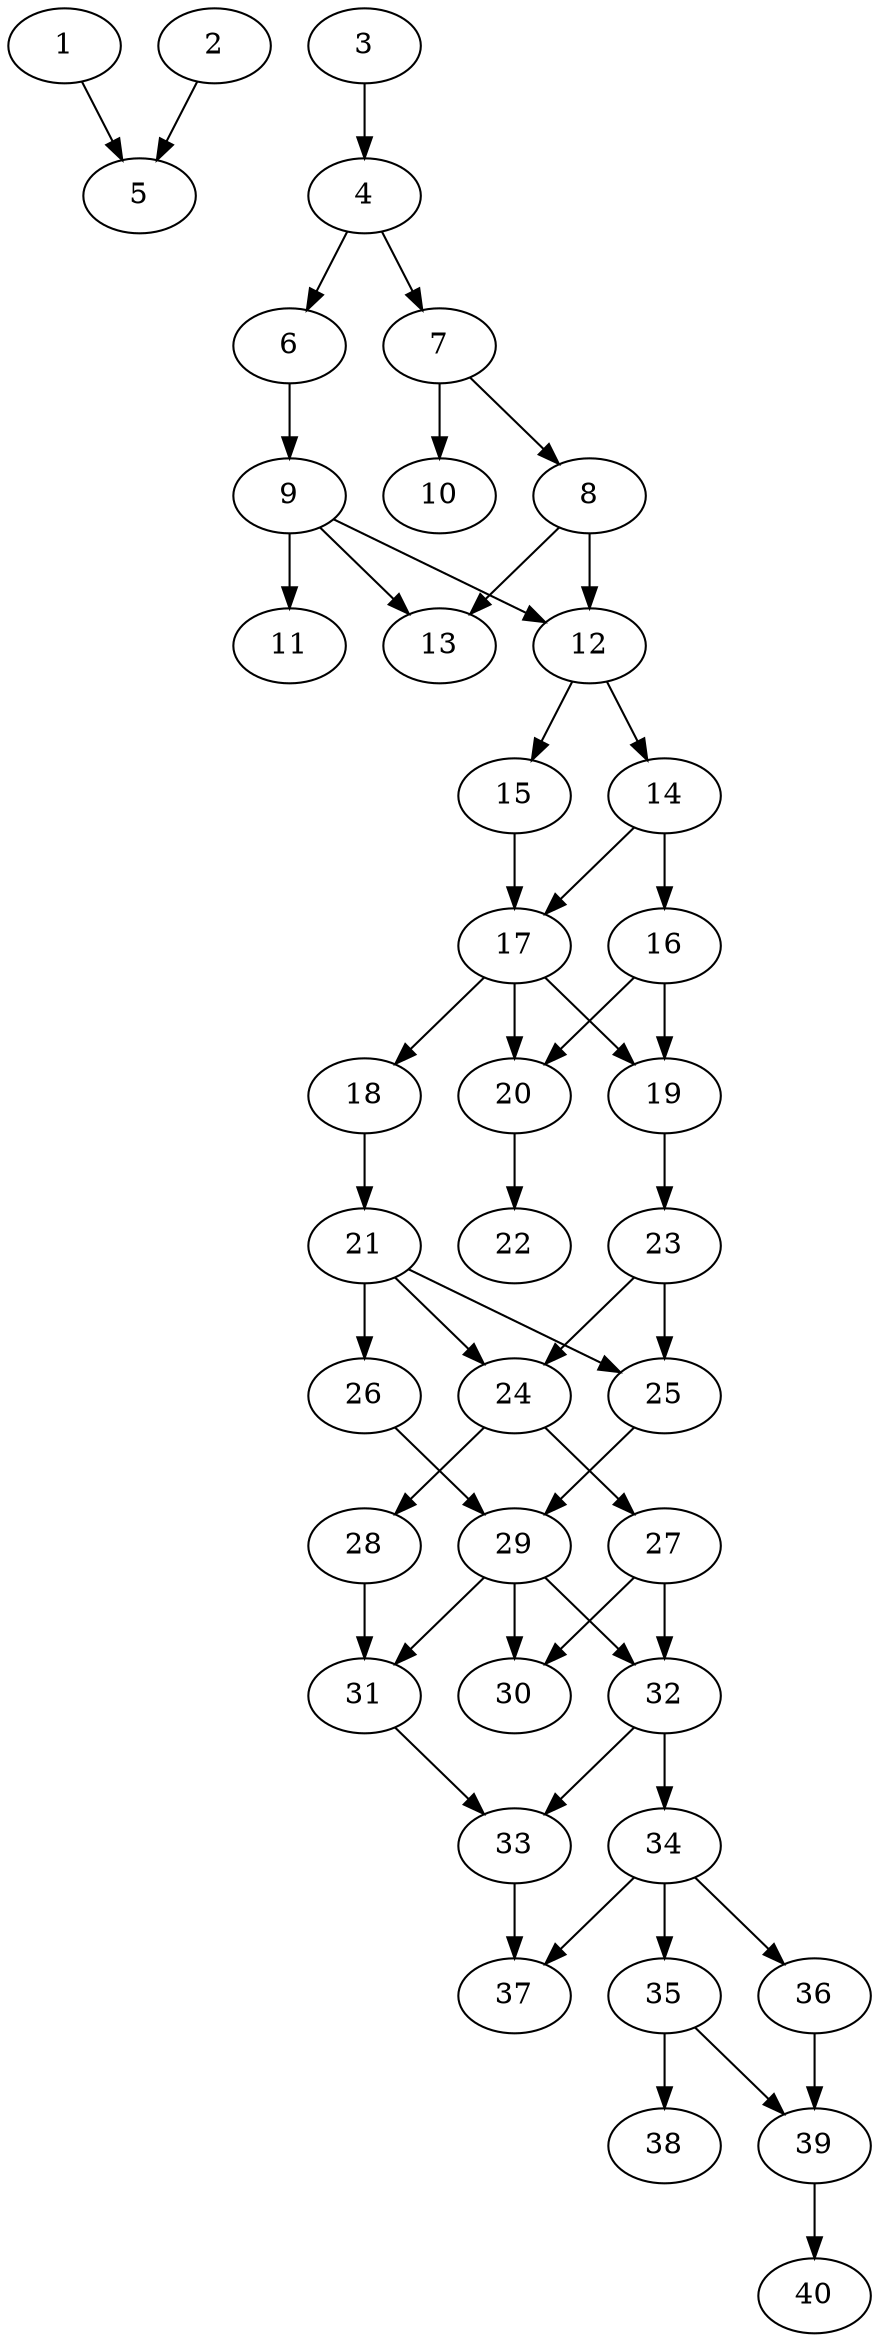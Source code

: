 // DAG automatically generated by daggen at Thu Oct  3 14:06:48 2019
// ./daggen --dot -n 40 --ccr 0.4 --fat 0.3 --regular 0.9 --density 0.6 --mindata 5242880 --maxdata 52428800 
digraph G {
  1 [size="42142720", alpha="0.11", expect_size="16857088"] 
  1 -> 5 [size ="16857088"]
  2 [size="74242560", alpha="0.09", expect_size="29697024"] 
  2 -> 5 [size ="29697024"]
  3 [size="115601920", alpha="0.07", expect_size="46240768"] 
  3 -> 4 [size ="46240768"]
  4 [size="57228800", alpha="0.16", expect_size="22891520"] 
  4 -> 6 [size ="22891520"]
  4 -> 7 [size ="22891520"]
  5 [size="88412160", alpha="0.19", expect_size="35364864"] 
  6 [size="41925120", alpha="0.03", expect_size="16770048"] 
  6 -> 9 [size ="16770048"]
  7 [size="119959040", alpha="0.11", expect_size="47983616"] 
  7 -> 8 [size ="47983616"]
  7 -> 10 [size ="47983616"]
  8 [size="129751040", alpha="0.09", expect_size="51900416"] 
  8 -> 12 [size ="51900416"]
  8 -> 13 [size ="51900416"]
  9 [size="75123200", alpha="0.08", expect_size="30049280"] 
  9 -> 11 [size ="30049280"]
  9 -> 12 [size ="30049280"]
  9 -> 13 [size ="30049280"]
  10 [size="123281920", alpha="0.15", expect_size="49312768"] 
  11 [size="125959680", alpha="0.07", expect_size="50383872"] 
  12 [size="74314240", alpha="0.04", expect_size="29725696"] 
  12 -> 14 [size ="29725696"]
  12 -> 15 [size ="29725696"]
  13 [size="125772800", alpha="0.07", expect_size="50309120"] 
  14 [size="48453120", alpha="0.00", expect_size="19381248"] 
  14 -> 16 [size ="19381248"]
  14 -> 17 [size ="19381248"]
  15 [size="26700800", alpha="0.12", expect_size="10680320"] 
  15 -> 17 [size ="10680320"]
  16 [size="19668480", alpha="0.09", expect_size="7867392"] 
  16 -> 19 [size ="7867392"]
  16 -> 20 [size ="7867392"]
  17 [size="35832320", alpha="0.17", expect_size="14332928"] 
  17 -> 18 [size ="14332928"]
  17 -> 19 [size ="14332928"]
  17 -> 20 [size ="14332928"]
  18 [size="100080640", alpha="0.16", expect_size="40032256"] 
  18 -> 21 [size ="40032256"]
  19 [size="34137600", alpha="0.11", expect_size="13655040"] 
  19 -> 23 [size ="13655040"]
  20 [size="84211200", alpha="0.20", expect_size="33684480"] 
  20 -> 22 [size ="33684480"]
  21 [size="55997440", alpha="0.14", expect_size="22398976"] 
  21 -> 24 [size ="22398976"]
  21 -> 25 [size ="22398976"]
  21 -> 26 [size ="22398976"]
  22 [size="98841600", alpha="0.18", expect_size="39536640"] 
  23 [size="123599360", alpha="0.20", expect_size="49439744"] 
  23 -> 24 [size ="49439744"]
  23 -> 25 [size ="49439744"]
  24 [size="45885440", alpha="0.09", expect_size="18354176"] 
  24 -> 27 [size ="18354176"]
  24 -> 28 [size ="18354176"]
  25 [size="46210560", alpha="0.11", expect_size="18484224"] 
  25 -> 29 [size ="18484224"]
  26 [size="117665280", alpha="0.17", expect_size="47066112"] 
  26 -> 29 [size ="47066112"]
  27 [size="53242880", alpha="0.02", expect_size="21297152"] 
  27 -> 30 [size ="21297152"]
  27 -> 32 [size ="21297152"]
  28 [size="33651200", alpha="0.07", expect_size="13460480"] 
  28 -> 31 [size ="13460480"]
  29 [size="130851840", alpha="0.02", expect_size="52340736"] 
  29 -> 30 [size ="52340736"]
  29 -> 31 [size ="52340736"]
  29 -> 32 [size ="52340736"]
  30 [size="75412480", alpha="0.16", expect_size="30164992"] 
  31 [size="73180160", alpha="0.09", expect_size="29272064"] 
  31 -> 33 [size ="29272064"]
  32 [size="35230720", alpha="0.13", expect_size="14092288"] 
  32 -> 33 [size ="14092288"]
  32 -> 34 [size ="14092288"]
  33 [size="22699520", alpha="0.15", expect_size="9079808"] 
  33 -> 37 [size ="9079808"]
  34 [size="20119040", alpha="0.04", expect_size="8047616"] 
  34 -> 35 [size ="8047616"]
  34 -> 36 [size ="8047616"]
  34 -> 37 [size ="8047616"]
  35 [size="71616000", alpha="0.15", expect_size="28646400"] 
  35 -> 38 [size ="28646400"]
  35 -> 39 [size ="28646400"]
  36 [size="16560640", alpha="0.07", expect_size="6624256"] 
  36 -> 39 [size ="6624256"]
  37 [size="119705600", alpha="0.02", expect_size="47882240"] 
  38 [size="16043520", alpha="0.13", expect_size="6417408"] 
  39 [size="58150400", alpha="0.07", expect_size="23260160"] 
  39 -> 40 [size ="23260160"]
  40 [size="72110080", alpha="0.13", expect_size="28844032"] 
}

